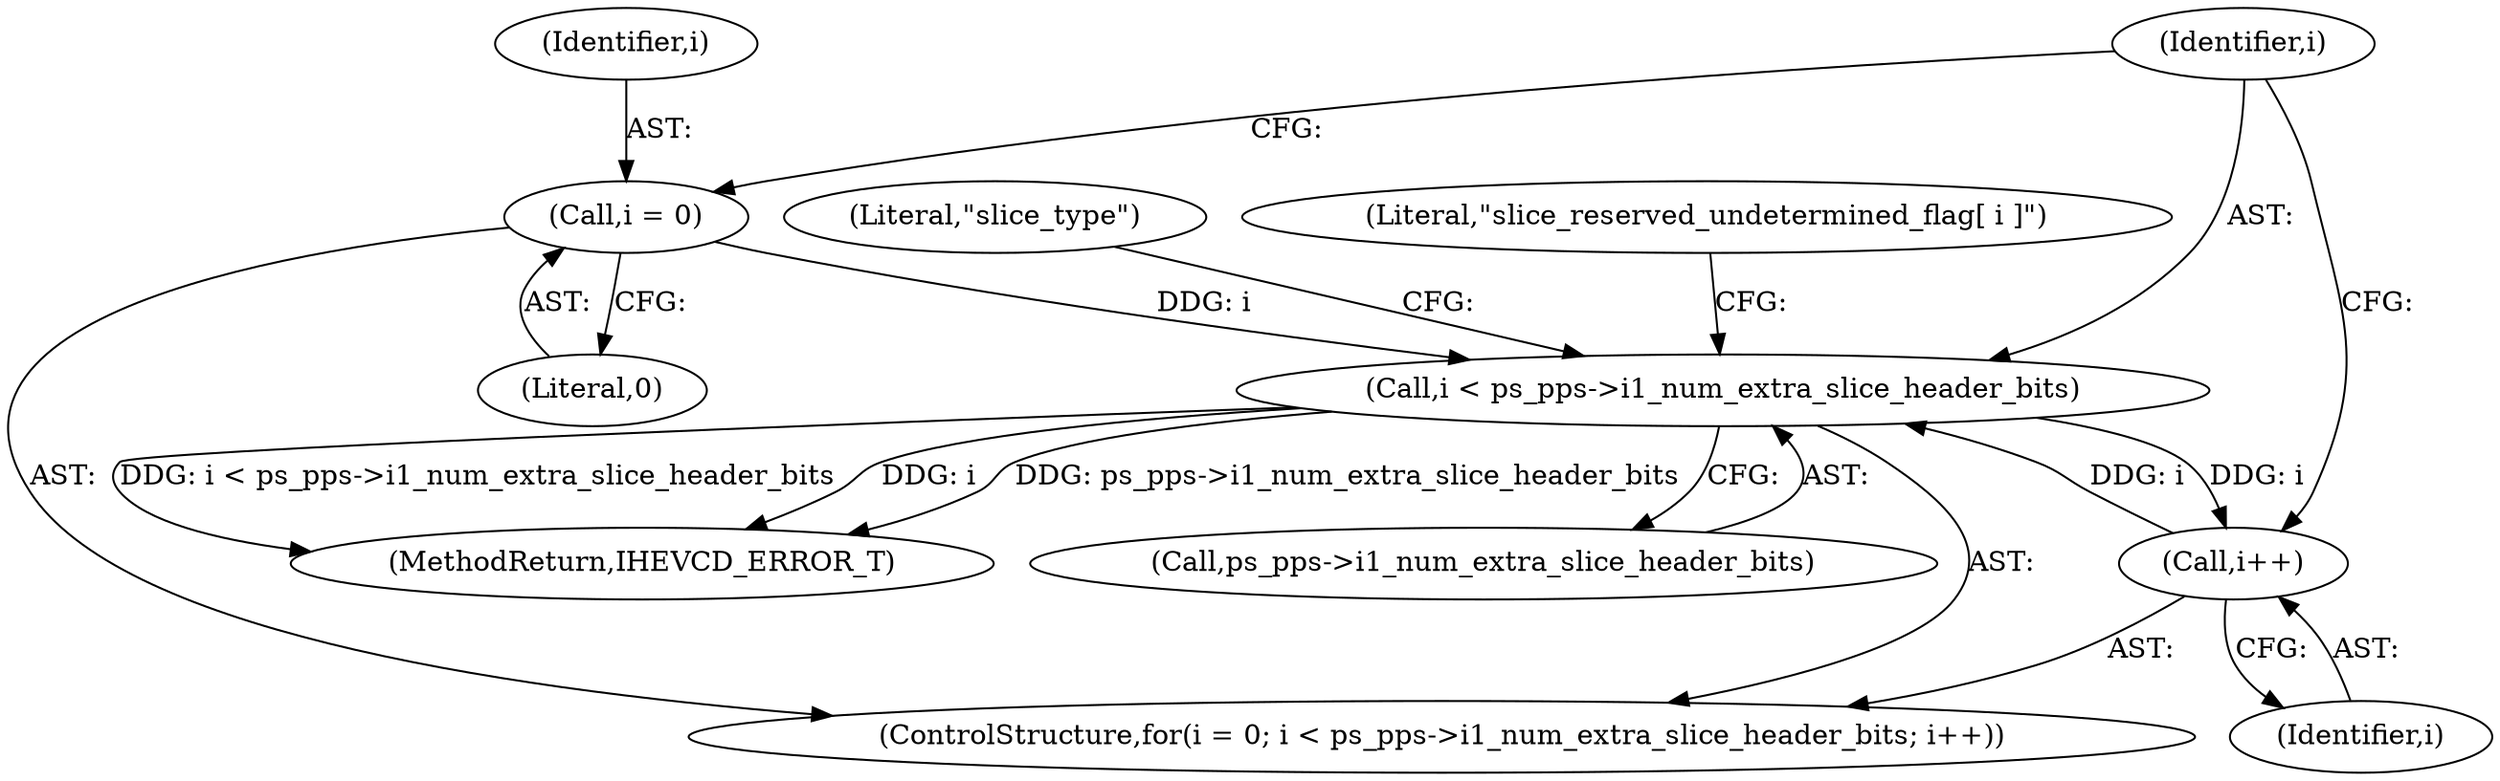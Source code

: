 digraph "0_Android_a1424724a00d62ac5efa0e27953eed66850d662f@pointer" {
"1000579" [label="(Call,i < ps_pps->i1_num_extra_slice_header_bits)"];
"1000576" [label="(Call,i = 0)"];
"1000584" [label="(Call,i++)"];
"1000579" [label="(Call,i < ps_pps->i1_num_extra_slice_header_bits)"];
"1000575" [label="(ControlStructure,for(i = 0; i < ps_pps->i1_num_extra_slice_header_bits; i++))"];
"1000577" [label="(Identifier,i)"];
"1000576" [label="(Call,i = 0)"];
"1000588" [label="(Literal,\"slice_reserved_undetermined_flag[ i ]\")"];
"1000579" [label="(Call,i < ps_pps->i1_num_extra_slice_header_bits)"];
"1000584" [label="(Call,i++)"];
"1002617" [label="(MethodReturn,IHEVCD_ERROR_T)"];
"1000578" [label="(Literal,0)"];
"1000585" [label="(Identifier,i)"];
"1000580" [label="(Identifier,i)"];
"1000593" [label="(Literal,\"slice_type\")"];
"1000581" [label="(Call,ps_pps->i1_num_extra_slice_header_bits)"];
"1000579" -> "1000575"  [label="AST: "];
"1000579" -> "1000581"  [label="CFG: "];
"1000580" -> "1000579"  [label="AST: "];
"1000581" -> "1000579"  [label="AST: "];
"1000588" -> "1000579"  [label="CFG: "];
"1000593" -> "1000579"  [label="CFG: "];
"1000579" -> "1002617"  [label="DDG: i < ps_pps->i1_num_extra_slice_header_bits"];
"1000579" -> "1002617"  [label="DDG: i"];
"1000579" -> "1002617"  [label="DDG: ps_pps->i1_num_extra_slice_header_bits"];
"1000576" -> "1000579"  [label="DDG: i"];
"1000584" -> "1000579"  [label="DDG: i"];
"1000579" -> "1000584"  [label="DDG: i"];
"1000576" -> "1000575"  [label="AST: "];
"1000576" -> "1000578"  [label="CFG: "];
"1000577" -> "1000576"  [label="AST: "];
"1000578" -> "1000576"  [label="AST: "];
"1000580" -> "1000576"  [label="CFG: "];
"1000584" -> "1000575"  [label="AST: "];
"1000584" -> "1000585"  [label="CFG: "];
"1000585" -> "1000584"  [label="AST: "];
"1000580" -> "1000584"  [label="CFG: "];
}
